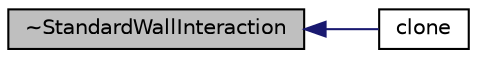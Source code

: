 digraph "~StandardWallInteraction"
{
  bgcolor="transparent";
  edge [fontname="Helvetica",fontsize="10",labelfontname="Helvetica",labelfontsize="10"];
  node [fontname="Helvetica",fontsize="10",shape=record];
  rankdir="LR";
  Node101 [label="~StandardWallInteraction",height=0.2,width=0.4,color="black", fillcolor="grey75", style="filled", fontcolor="black"];
  Node101 -> Node102 [dir="back",color="midnightblue",fontsize="10",style="solid",fontname="Helvetica"];
  Node102 [label="clone",height=0.2,width=0.4,color="black",URL="$a25325.html#a19fcffd9a5a9696704048ea06217c70f",tooltip="Construct and return a clone using supplied owner cloud. "];
}
